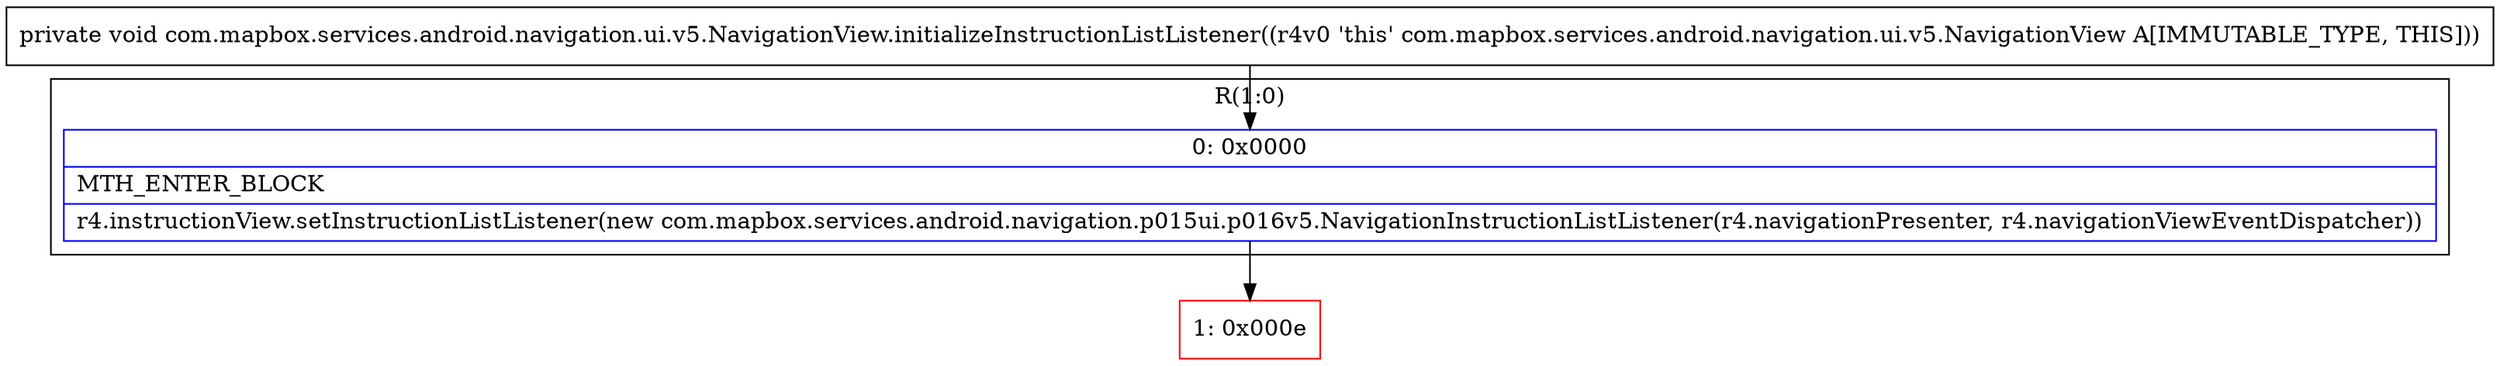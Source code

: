 digraph "CFG forcom.mapbox.services.android.navigation.ui.v5.NavigationView.initializeInstructionListListener()V" {
subgraph cluster_Region_1277542717 {
label = "R(1:0)";
node [shape=record,color=blue];
Node_0 [shape=record,label="{0\:\ 0x0000|MTH_ENTER_BLOCK\l|r4.instructionView.setInstructionListListener(new com.mapbox.services.android.navigation.p015ui.p016v5.NavigationInstructionListListener(r4.navigationPresenter, r4.navigationViewEventDispatcher))\l}"];
}
Node_1 [shape=record,color=red,label="{1\:\ 0x000e}"];
MethodNode[shape=record,label="{private void com.mapbox.services.android.navigation.ui.v5.NavigationView.initializeInstructionListListener((r4v0 'this' com.mapbox.services.android.navigation.ui.v5.NavigationView A[IMMUTABLE_TYPE, THIS])) }"];
MethodNode -> Node_0;
Node_0 -> Node_1;
}

